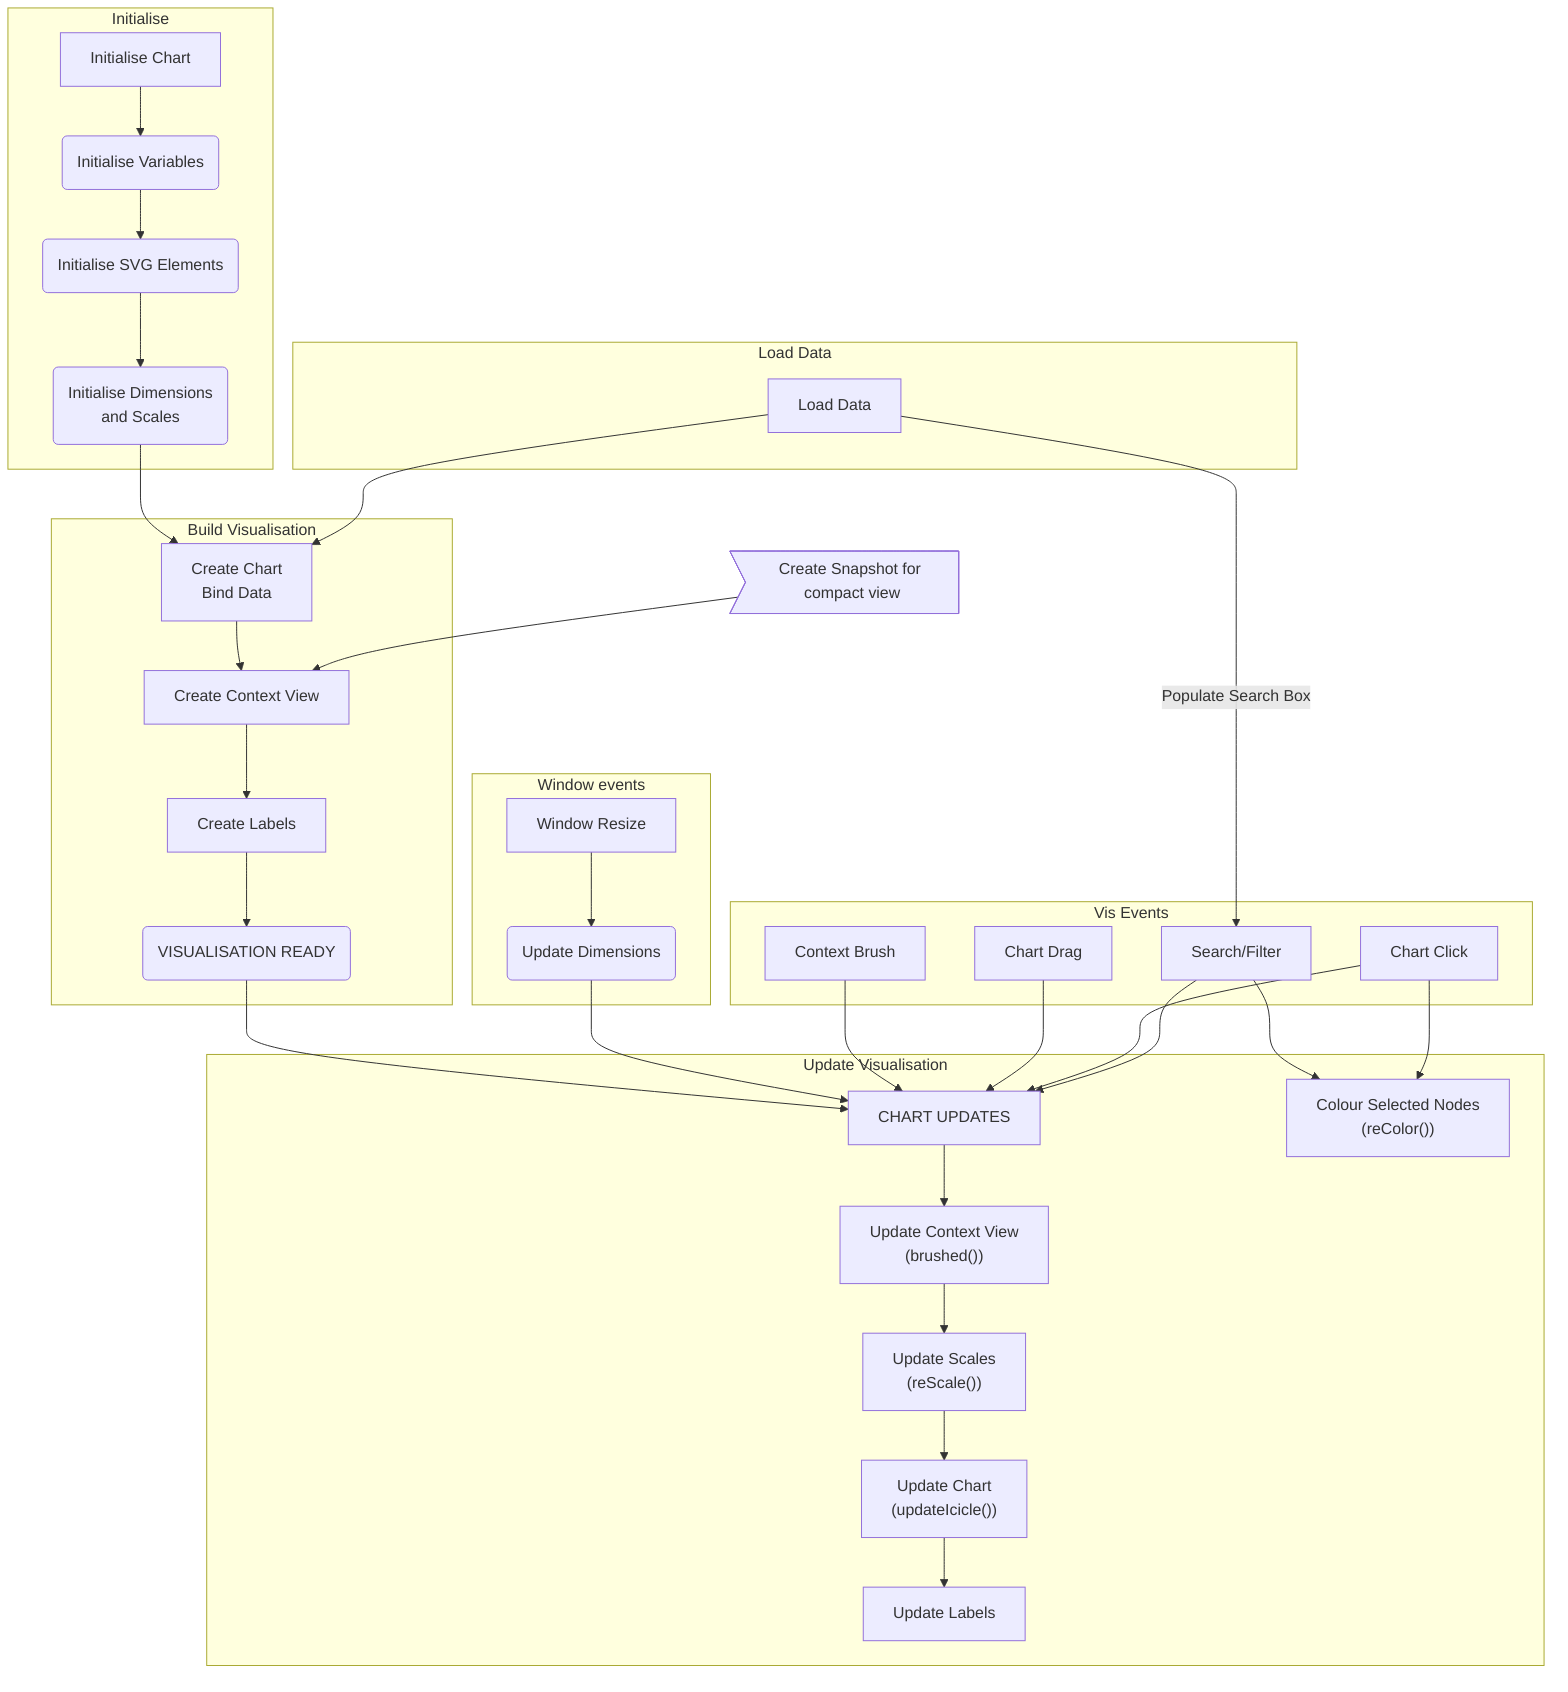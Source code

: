 graph TD
subgraph Load Data
   E[Load Data]
end
subgraph Initialise
   A[Initialise Chart] --> B(Initialise Variables)
   B --> C(Initialise SVG Elements)
   C --> C1(Initialise Dimensions</BR> and Scales)
end
subgraph Build Visualisation
   F[Create Chart <br/> Bind Data]
   F --> G[Create Context View]
   G --> H[Create Labels]
   H --> VR(VISUALISATION READY)
end
IMG>Create Snapshot for compact view]
E -->|Populate Search Box|R
IMG --> G
VR --> UP
C1 --> F
D --> UP
E --> F
subgraph Update Visualisation
   UP[CHART UPDATES] --> M
   M["Update Context View </br>(brushed())"] --> N
   N["Update Scales </br>(reScale())"] --> I
   Q["Colour Selected Nodes </br>(reColor())"]
   I["Update Chart</br>(updateIcicle())"] --> J[Update Labels]

end
subgraph Window events
   K[Window Resize] --> D(Update Dimensions)
end

subgraph Vis Events
   L[Context Brush]
   O[Chart Drag]
   P[Chart Click]
   R[Search/Filter]
end
L --> UP
O --> UP
P --> UP
R --> UP
R --> Q
P --> Q